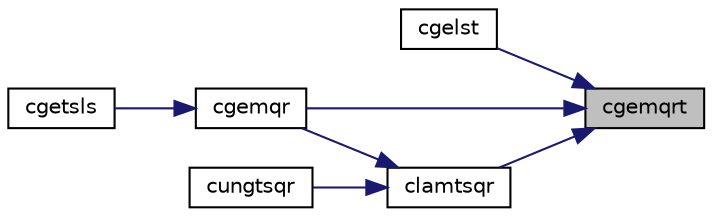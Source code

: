 digraph "cgemqrt"
{
 // LATEX_PDF_SIZE
  edge [fontname="Helvetica",fontsize="10",labelfontname="Helvetica",labelfontsize="10"];
  node [fontname="Helvetica",fontsize="10",shape=record];
  rankdir="RL";
  Node1 [label="cgemqrt",height=0.2,width=0.4,color="black", fillcolor="grey75", style="filled", fontcolor="black",tooltip="CGEMQRT"];
  Node1 -> Node2 [dir="back",color="midnightblue",fontsize="10",style="solid",fontname="Helvetica"];
  Node2 [label="cgelst",height=0.2,width=0.4,color="black", fillcolor="white", style="filled",URL="$cgelst_8f.html#a017ff9c3dd0beea3f883f90da90f3fe0",tooltip="CGELST solves overdetermined or underdetermined systems for GE matrices using QR or LQ factorization ..."];
  Node1 -> Node3 [dir="back",color="midnightblue",fontsize="10",style="solid",fontname="Helvetica"];
  Node3 [label="cgemqr",height=0.2,width=0.4,color="black", fillcolor="white", style="filled",URL="$cgemqr_8f.html#a735755730a44034cec76895ff38e035b",tooltip="CGEMQR"];
  Node3 -> Node4 [dir="back",color="midnightblue",fontsize="10",style="solid",fontname="Helvetica"];
  Node4 [label="cgetsls",height=0.2,width=0.4,color="black", fillcolor="white", style="filled",URL="$cgetsls_8f.html#ac9e56f857b4f3dbd7ab4216472fc114c",tooltip="CGETSLS"];
  Node1 -> Node5 [dir="back",color="midnightblue",fontsize="10",style="solid",fontname="Helvetica"];
  Node5 [label="clamtsqr",height=0.2,width=0.4,color="black", fillcolor="white", style="filled",URL="$clamtsqr_8f.html#a3b7904b4b6cbbce23f360cbd86eefefe",tooltip="CLAMTSQR"];
  Node5 -> Node3 [dir="back",color="midnightblue",fontsize="10",style="solid",fontname="Helvetica"];
  Node5 -> Node6 [dir="back",color="midnightblue",fontsize="10",style="solid",fontname="Helvetica"];
  Node6 [label="cungtsqr",height=0.2,width=0.4,color="black", fillcolor="white", style="filled",URL="$cungtsqr_8f.html#a7e4bad9857c71fdc109810110c14fa85",tooltip="CUNGTSQR"];
}
